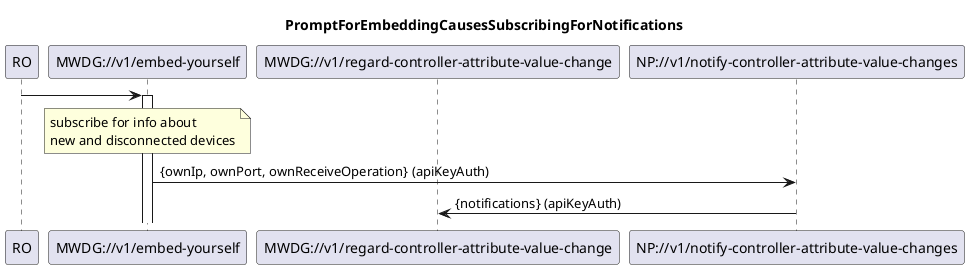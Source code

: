 @startuml 010_MwdgSubscribesAtNp
skinparam responseMessageBelowArrow true

title PromptForEmbeddingCausesSubscribingForNotifications

participant "RO" as ro
participant "MWDG://v1/embed-yourself" as mwdg
participant "MWDG://v1/regard-controller-attribute-value-change" as receivers
participant "NP://v1/notify-controller-attribute-value-changes" as npnew

ro -> mwdg
activate mwdg

note over mwdg
subscribe for info about 
new and disconnected devices
end note
mwdg -> npnew: {ownIp, ownPort, ownReceiveOperation} (apiKeyAuth)
npnew -> receivers: {notifications} (apiKeyAuth)

@enduml